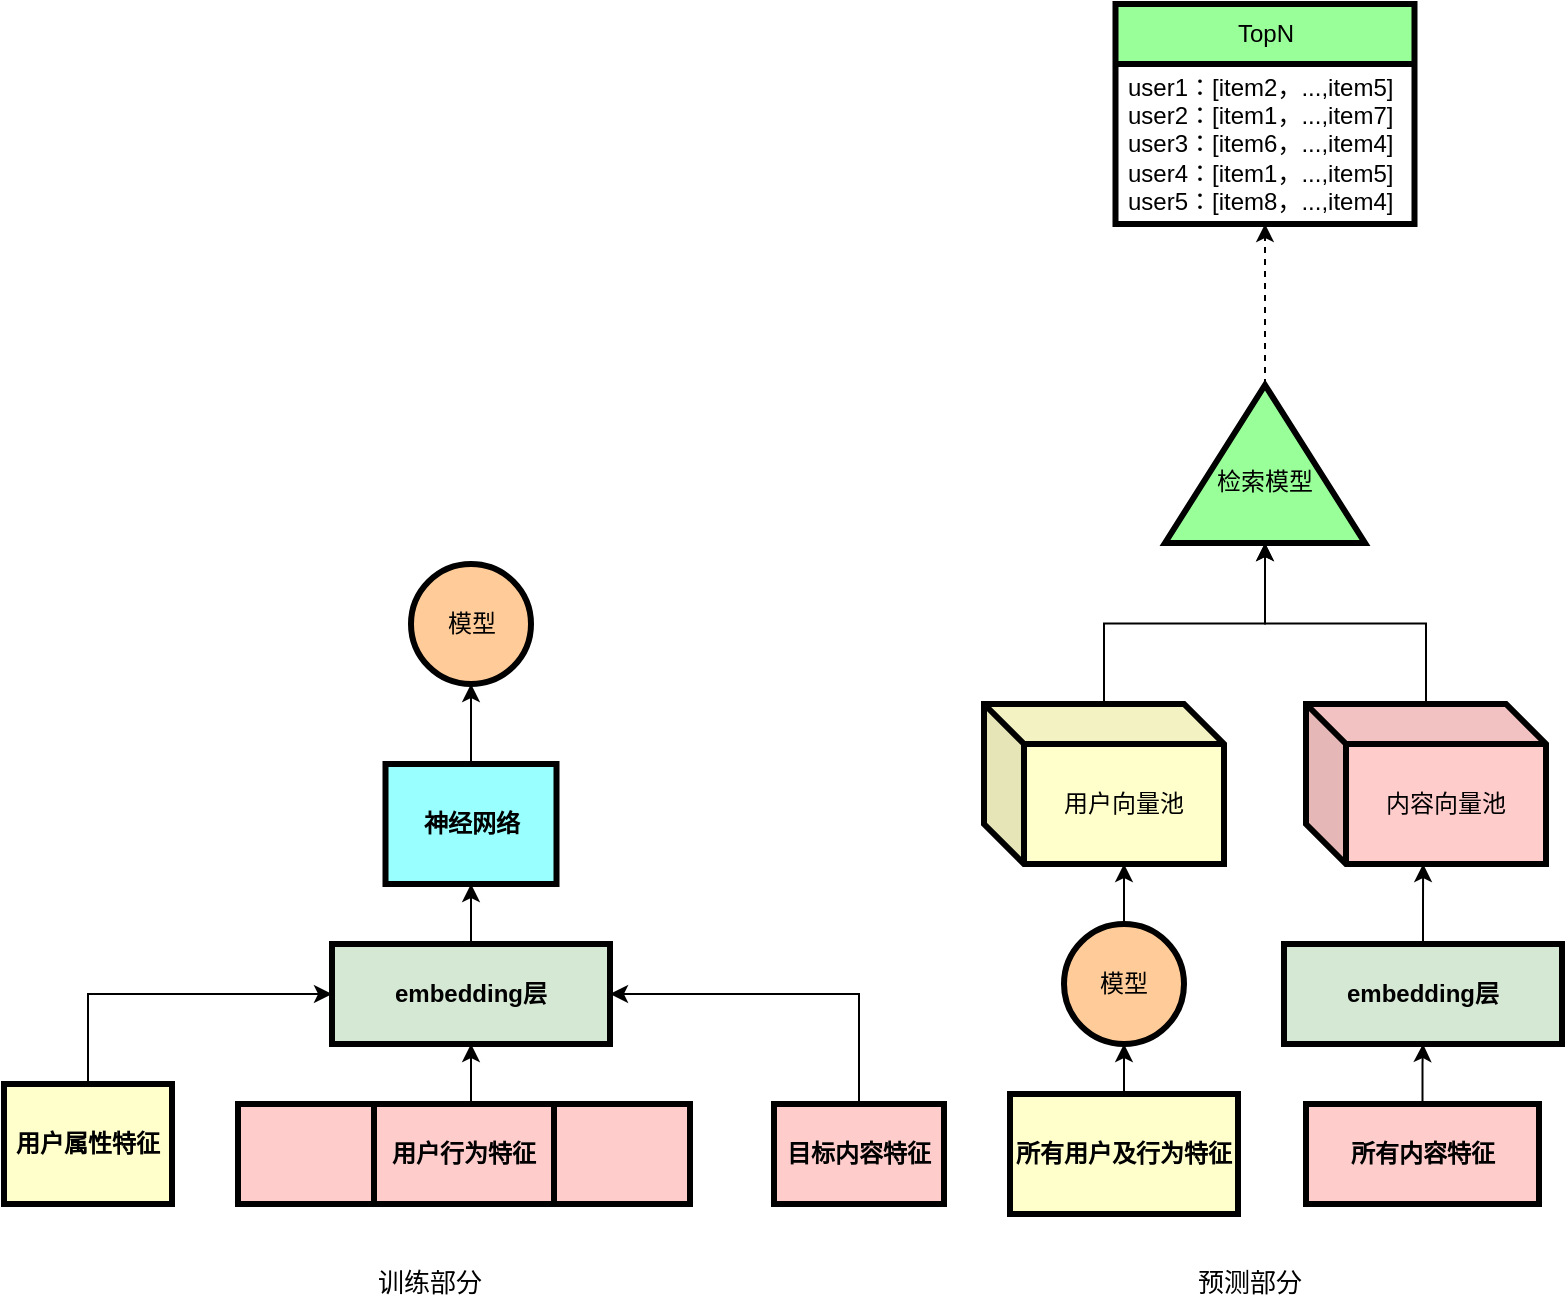 <mxfile version="20.5.3" type="github">
  <diagram name="Page-1" id="c7558073-3199-34d8-9f00-42111426c3f3">
    <mxGraphModel dx="1422" dy="762" grid="1" gridSize="10" guides="1" tooltips="1" connect="1" arrows="1" fold="1" page="1" pageScale="1" pageWidth="826" pageHeight="1169" background="none" math="0" shadow="0">
      <root>
        <mxCell id="0" />
        <mxCell id="1" parent="0" />
        <mxCell id="iI74cnu4na5t7-cU_Ch_-101" style="edgeStyle=orthogonalEdgeStyle;rounded=0;orthogonalLoop=1;jettySize=auto;html=1;exitX=0.5;exitY=0;exitDx=0;exitDy=0;entryX=0;entryY=0.5;entryDx=0;entryDy=0;" parent="1" source="iI74cnu4na5t7-cU_Ch_-96" target="iI74cnu4na5t7-cU_Ch_-99" edge="1">
          <mxGeometry relative="1" as="geometry" />
        </mxCell>
        <mxCell id="iI74cnu4na5t7-cU_Ch_-96" value="用户属性特征" style="whiteSpace=wrap;align=center;verticalAlign=middle;fontStyle=1;strokeWidth=3;fillColor=#FFFFCC" parent="1" vertex="1">
          <mxGeometry x="24" y="780" width="84" height="60" as="geometry" />
        </mxCell>
        <mxCell id="iI74cnu4na5t7-cU_Ch_-102" style="edgeStyle=orthogonalEdgeStyle;rounded=0;orthogonalLoop=1;jettySize=auto;html=1;exitX=0.5;exitY=0;exitDx=0;exitDy=0;entryX=0.5;entryY=1;entryDx=0;entryDy=0;" parent="1" source="iI74cnu4na5t7-cU_Ch_-97" target="iI74cnu4na5t7-cU_Ch_-99" edge="1">
          <mxGeometry relative="1" as="geometry" />
        </mxCell>
        <mxCell id="iI74cnu4na5t7-cU_Ch_-97" value="用户行为特征" style="shape=process;whiteSpace=wrap;align=center;verticalAlign=middle;size=0.301;fontStyle=1;strokeWidth=3;fillColor=#FFCCCC" parent="1" vertex="1">
          <mxGeometry x="141" y="790" width="226" height="50" as="geometry" />
        </mxCell>
        <mxCell id="iI74cnu4na5t7-cU_Ch_-103" style="edgeStyle=orthogonalEdgeStyle;rounded=0;orthogonalLoop=1;jettySize=auto;html=1;exitX=0.5;exitY=0;exitDx=0;exitDy=0;entryX=1;entryY=0.5;entryDx=0;entryDy=0;" parent="1" source="iI74cnu4na5t7-cU_Ch_-98" target="iI74cnu4na5t7-cU_Ch_-99" edge="1">
          <mxGeometry relative="1" as="geometry" />
        </mxCell>
        <mxCell id="iI74cnu4na5t7-cU_Ch_-98" value="目标内容特征" style="whiteSpace=wrap;align=center;verticalAlign=middle;fontStyle=1;strokeWidth=3;fillColor=#FFCCCC;" parent="1" vertex="1">
          <mxGeometry x="409" y="790" width="85" height="50" as="geometry" />
        </mxCell>
        <mxCell id="iI74cnu4na5t7-cU_Ch_-104" style="edgeStyle=orthogonalEdgeStyle;rounded=0;orthogonalLoop=1;jettySize=auto;html=1;exitX=0.5;exitY=0;exitDx=0;exitDy=0;entryX=0.5;entryY=1;entryDx=0;entryDy=0;" parent="1" source="iI74cnu4na5t7-cU_Ch_-99" target="iI74cnu4na5t7-cU_Ch_-100" edge="1">
          <mxGeometry relative="1" as="geometry" />
        </mxCell>
        <mxCell id="iI74cnu4na5t7-cU_Ch_-99" value="embedding层" style="shape=process;whiteSpace=wrap;align=center;verticalAlign=middle;size=0;fontStyle=1;strokeWidth=3;fillColor=#D5E8D4;" parent="1" vertex="1">
          <mxGeometry x="188" y="710" width="139" height="50" as="geometry" />
        </mxCell>
        <mxCell id="iI74cnu4na5t7-cU_Ch_-107" style="edgeStyle=orthogonalEdgeStyle;rounded=0;orthogonalLoop=1;jettySize=auto;html=1;exitX=0.5;exitY=0;exitDx=0;exitDy=0;entryX=0.5;entryY=1;entryDx=0;entryDy=0;" parent="1" source="iI74cnu4na5t7-cU_Ch_-100" target="iI74cnu4na5t7-cU_Ch_-106" edge="1">
          <mxGeometry relative="1" as="geometry" />
        </mxCell>
        <mxCell id="iI74cnu4na5t7-cU_Ch_-100" value="神经网络" style="whiteSpace=wrap;align=center;verticalAlign=middle;fontStyle=1;strokeWidth=3;fillColor=#99FFFF;" parent="1" vertex="1">
          <mxGeometry x="214.75" y="620" width="85.5" height="60" as="geometry" />
        </mxCell>
        <mxCell id="iI74cnu4na5t7-cU_Ch_-106" value="模型" style="ellipse;whiteSpace=wrap;html=1;aspect=fixed;fillColor=#FFCC99;strokeWidth=3;" parent="1" vertex="1">
          <mxGeometry x="227.5" y="520" width="60" height="60" as="geometry" />
        </mxCell>
        <mxCell id="iI74cnu4na5t7-cU_Ch_-119" style="edgeStyle=orthogonalEdgeStyle;rounded=0;orthogonalLoop=1;jettySize=auto;html=1;entryX=0;entryY=0;entryDx=70;entryDy=80;entryPerimeter=0;" parent="1" source="iI74cnu4na5t7-cU_Ch_-108" target="iI74cnu4na5t7-cU_Ch_-116" edge="1">
          <mxGeometry relative="1" as="geometry" />
        </mxCell>
        <mxCell id="iI74cnu4na5t7-cU_Ch_-108" value="模型" style="ellipse;whiteSpace=wrap;html=1;aspect=fixed;fillColor=#FFCC99;strokeWidth=3;" parent="1" vertex="1">
          <mxGeometry x="554" y="700" width="60" height="60" as="geometry" />
        </mxCell>
        <mxCell id="iI74cnu4na5t7-cU_Ch_-121" style="edgeStyle=orthogonalEdgeStyle;rounded=0;orthogonalLoop=1;jettySize=auto;html=1;entryX=0.488;entryY=1;entryDx=0;entryDy=0;entryPerimeter=0;" parent="1" source="iI74cnu4na5t7-cU_Ch_-109" target="iI74cnu4na5t7-cU_Ch_-117" edge="1">
          <mxGeometry relative="1" as="geometry" />
        </mxCell>
        <mxCell id="iI74cnu4na5t7-cU_Ch_-109" value="embedding层" style="shape=process;whiteSpace=wrap;align=center;verticalAlign=middle;size=0;fontStyle=1;strokeWidth=3;fillColor=#D5E8D4;" parent="1" vertex="1">
          <mxGeometry x="664" y="710" width="139" height="50" as="geometry" />
        </mxCell>
        <mxCell id="iI74cnu4na5t7-cU_Ch_-113" style="edgeStyle=orthogonalEdgeStyle;rounded=0;orthogonalLoop=1;jettySize=auto;html=1;exitX=0.5;exitY=0;exitDx=0;exitDy=0;entryX=0.5;entryY=1;entryDx=0;entryDy=0;" parent="1" source="iI74cnu4na5t7-cU_Ch_-110" target="iI74cnu4na5t7-cU_Ch_-108" edge="1">
          <mxGeometry relative="1" as="geometry" />
        </mxCell>
        <mxCell id="iI74cnu4na5t7-cU_Ch_-110" value="所有用户及行为特征" style="whiteSpace=wrap;align=center;verticalAlign=middle;fontStyle=1;strokeWidth=3;fillColor=#FFFFCC" parent="1" vertex="1">
          <mxGeometry x="527" y="785" width="114" height="60" as="geometry" />
        </mxCell>
        <mxCell id="iI74cnu4na5t7-cU_Ch_-115" style="edgeStyle=orthogonalEdgeStyle;rounded=0;orthogonalLoop=1;jettySize=auto;html=1;entryX=0.5;entryY=1;entryDx=0;entryDy=0;" parent="1" source="iI74cnu4na5t7-cU_Ch_-111" target="iI74cnu4na5t7-cU_Ch_-109" edge="1">
          <mxGeometry relative="1" as="geometry" />
        </mxCell>
        <mxCell id="iI74cnu4na5t7-cU_Ch_-111" value="所有内容特征" style="whiteSpace=wrap;align=center;verticalAlign=middle;fontStyle=1;strokeWidth=3;fillColor=#FFCCCC;" parent="1" vertex="1">
          <mxGeometry x="675" y="790" width="116.5" height="50" as="geometry" />
        </mxCell>
        <mxCell id="iI74cnu4na5t7-cU_Ch_-123" style="edgeStyle=orthogonalEdgeStyle;rounded=0;orthogonalLoop=1;jettySize=auto;html=1;entryX=0;entryY=0.5;entryDx=0;entryDy=0;" parent="1" source="iI74cnu4na5t7-cU_Ch_-116" target="iI74cnu4na5t7-cU_Ch_-122" edge="1">
          <mxGeometry relative="1" as="geometry" />
        </mxCell>
        <mxCell id="iI74cnu4na5t7-cU_Ch_-116" value="用户向量池" style="shape=cube;whiteSpace=wrap;html=1;boundedLbl=1;backgroundOutline=1;darkOpacity=0.05;darkOpacity2=0.1;strokeWidth=3;fillColor=#FFFFCC;" parent="1" vertex="1">
          <mxGeometry x="514" y="590" width="120" height="80" as="geometry" />
        </mxCell>
        <mxCell id="iI74cnu4na5t7-cU_Ch_-124" style="edgeStyle=orthogonalEdgeStyle;rounded=0;orthogonalLoop=1;jettySize=auto;html=1;" parent="1" source="iI74cnu4na5t7-cU_Ch_-117" target="iI74cnu4na5t7-cU_Ch_-122" edge="1">
          <mxGeometry relative="1" as="geometry" />
        </mxCell>
        <mxCell id="iI74cnu4na5t7-cU_Ch_-117" value="内容向量池" style="shape=cube;whiteSpace=wrap;html=1;boundedLbl=1;backgroundOutline=1;darkOpacity=0.05;darkOpacity2=0.1;strokeWidth=3;fillColor=#FFCCCC;" parent="1" vertex="1">
          <mxGeometry x="675" y="590" width="120" height="80" as="geometry" />
        </mxCell>
        <mxCell id="iI74cnu4na5t7-cU_Ch_-132" style="edgeStyle=orthogonalEdgeStyle;rounded=0;orthogonalLoop=1;jettySize=auto;html=1;exitX=1;exitY=0.5;exitDx=0;exitDy=0;entryX=0.5;entryY=1;entryDx=0;entryDy=0;dashed=1;" parent="1" source="iI74cnu4na5t7-cU_Ch_-122" target="iI74cnu4na5t7-cU_Ch_-127" edge="1">
          <mxGeometry relative="1" as="geometry" />
        </mxCell>
        <mxCell id="iI74cnu4na5t7-cU_Ch_-122" value="" style="triangle;whiteSpace=wrap;html=1;strokeWidth=3;fillColor=#99FF99;rotation=-90;" parent="1" vertex="1">
          <mxGeometry x="615" y="420" width="79" height="100" as="geometry" />
        </mxCell>
        <mxCell id="iI74cnu4na5t7-cU_Ch_-125" value="检索模型" style="text;spacingTop=-5;align=center" parent="1" vertex="1">
          <mxGeometry x="639.5" y="470" width="30" height="20" as="geometry" />
        </mxCell>
        <mxCell id="iI74cnu4na5t7-cU_Ch_-127" value="TopN" style="swimlane;fontStyle=0;childLayout=stackLayout;horizontal=1;startSize=30;horizontalStack=0;resizeParent=1;resizeParentMax=0;resizeLast=0;collapsible=1;marginBottom=0;whiteSpace=wrap;html=1;strokeWidth=3;fillColor=#99FF99;" parent="1" vertex="1">
          <mxGeometry x="579.75" y="240" width="149.5" height="110" as="geometry" />
        </mxCell>
        <mxCell id="iI74cnu4na5t7-cU_Ch_-128" value="user1：[item2，...,item5]&lt;br&gt;user2：[item1，...,item7]&lt;br&gt;user3：[item6，...,item4]&lt;br&gt;user4：[item1，...,item5]&lt;br&gt;user5：[item8，...,item4]" style="text;strokeColor=none;fillColor=none;align=left;verticalAlign=middle;spacingLeft=4;spacingRight=4;overflow=hidden;points=[[0,0.5],[1,0.5]];portConstraint=eastwest;rotatable=0;whiteSpace=wrap;html=1;strokeWidth=3;" parent="iI74cnu4na5t7-cU_Ch_-127" vertex="1">
          <mxGeometry y="30" width="149.5" height="80" as="geometry" />
        </mxCell>
        <mxCell id="iI74cnu4na5t7-cU_Ch_-133" value="训练部分" style="text;spacingTop=-5;align=center;strokeWidth=1;fontSize=13;" parent="1" vertex="1">
          <mxGeometry x="144" y="870" width="186" height="20" as="geometry" />
        </mxCell>
        <mxCell id="iI74cnu4na5t7-cU_Ch_-134" value="预测部分" style="text;spacingTop=-5;align=center;strokeWidth=1;fontSize=13;" parent="1" vertex="1">
          <mxGeometry x="554" y="870" width="186" height="20" as="geometry" />
        </mxCell>
      </root>
    </mxGraphModel>
  </diagram>
</mxfile>
